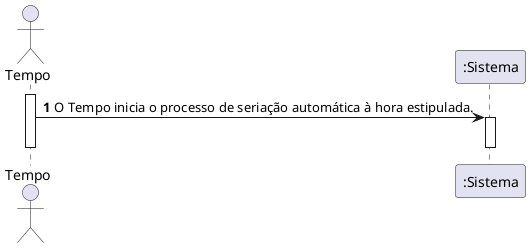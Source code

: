@startuml
autonumber
actor "Tempo" as TIM

activate TIM
TIM -> ":Sistema" : O Tempo inicia o processo de seriação automática à hora estipulada.
activate ":Sistema"
deactivate ":Sistema"
deactivate TIM

@enduml